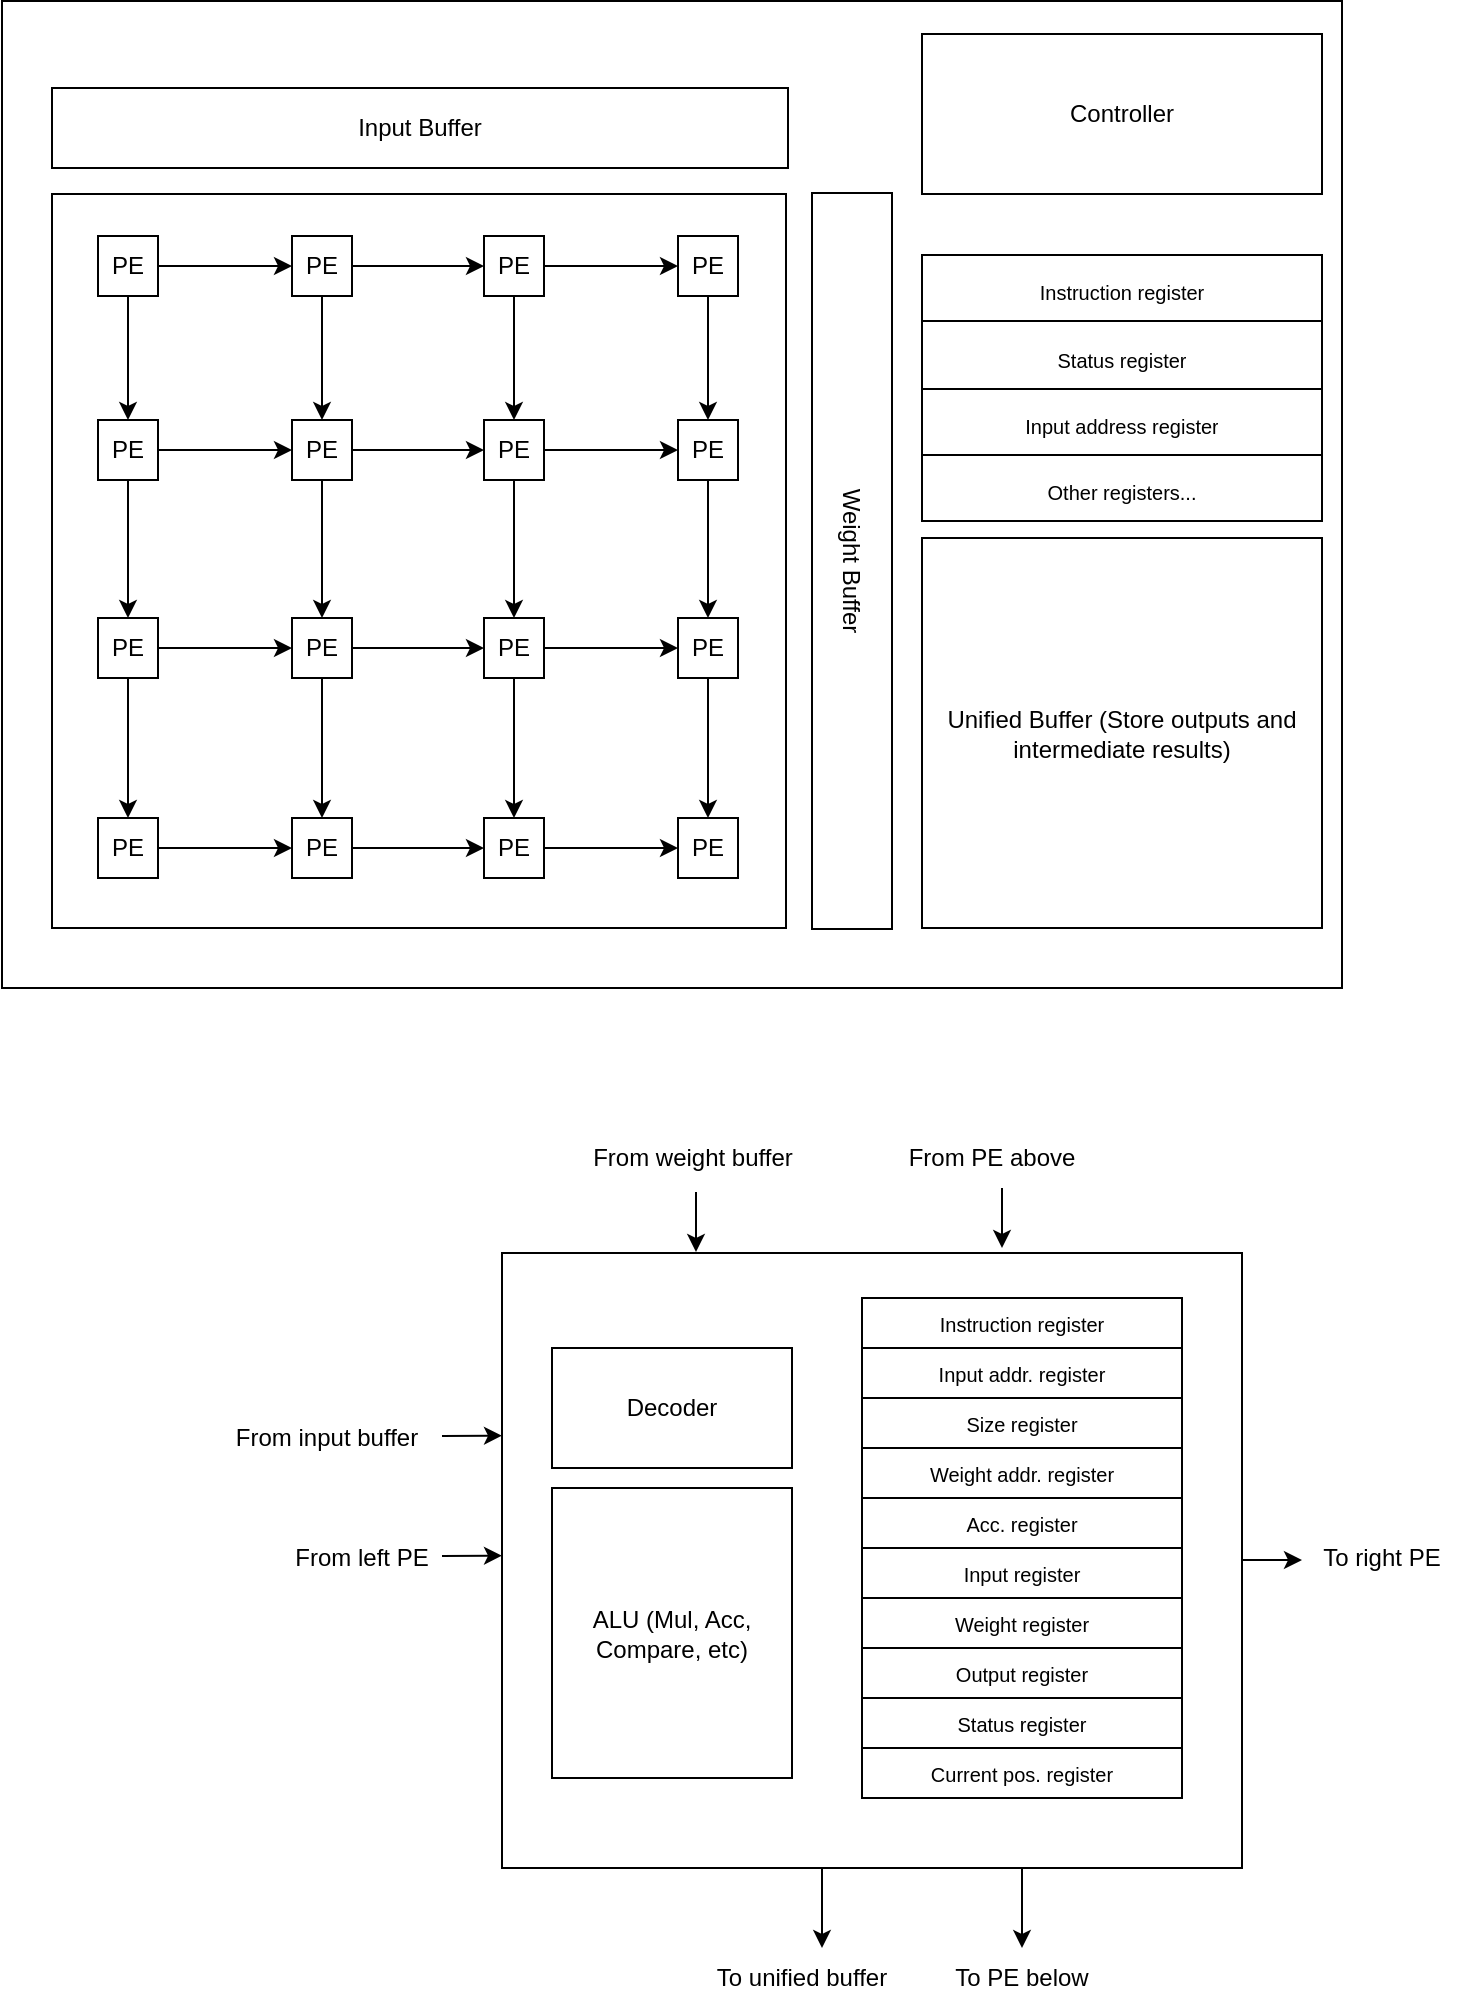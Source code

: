 <mxfile version="22.1.3" type="github">
  <diagram name="Page-1" id="MLi_b8CRW8CIYBqJFgWO">
    <mxGraphModel dx="1346" dy="762" grid="1" gridSize="10" guides="1" tooltips="1" connect="1" arrows="1" fold="1" page="1" pageScale="1" pageWidth="850" pageHeight="1100" math="0" shadow="0">
      <root>
        <mxCell id="0" />
        <mxCell id="1" parent="0" />
        <mxCell id="Yna0Ybnk2GWHzLcwSec_-2" value="" style="rounded=0;whiteSpace=wrap;html=1;" vertex="1" parent="1">
          <mxGeometry x="80" y="176.5" width="670" height="493.5" as="geometry" />
        </mxCell>
        <mxCell id="Yna0Ybnk2GWHzLcwSec_-39" value="" style="whiteSpace=wrap;html=1;aspect=fixed;shadow=0;" vertex="1" parent="1">
          <mxGeometry x="105" y="273" width="367" height="367" as="geometry" />
        </mxCell>
        <mxCell id="Yna0Ybnk2GWHzLcwSec_-23" value="PE" style="whiteSpace=wrap;html=1;aspect=fixed;" vertex="1" parent="1">
          <mxGeometry x="418" y="585" width="30" height="30" as="geometry" />
        </mxCell>
        <mxCell id="Yna0Ybnk2GWHzLcwSec_-63" style="edgeStyle=orthogonalEdgeStyle;rounded=0;orthogonalLoop=1;jettySize=auto;html=1;entryX=0;entryY=0.5;entryDx=0;entryDy=0;" edge="1" parent="1" source="Yna0Ybnk2GWHzLcwSec_-24" target="Yna0Ybnk2GWHzLcwSec_-23">
          <mxGeometry relative="1" as="geometry" />
        </mxCell>
        <mxCell id="Yna0Ybnk2GWHzLcwSec_-24" value="PE" style="whiteSpace=wrap;html=1;aspect=fixed;" vertex="1" parent="1">
          <mxGeometry x="321" y="585" width="30" height="30" as="geometry" />
        </mxCell>
        <mxCell id="Yna0Ybnk2GWHzLcwSec_-62" style="edgeStyle=orthogonalEdgeStyle;rounded=0;orthogonalLoop=1;jettySize=auto;html=1;entryX=0;entryY=0.5;entryDx=0;entryDy=0;" edge="1" parent="1" source="Yna0Ybnk2GWHzLcwSec_-25" target="Yna0Ybnk2GWHzLcwSec_-24">
          <mxGeometry relative="1" as="geometry" />
        </mxCell>
        <mxCell id="Yna0Ybnk2GWHzLcwSec_-25" value="PE" style="whiteSpace=wrap;html=1;aspect=fixed;" vertex="1" parent="1">
          <mxGeometry x="225" y="585" width="30" height="30" as="geometry" />
        </mxCell>
        <mxCell id="Yna0Ybnk2GWHzLcwSec_-61" style="edgeStyle=orthogonalEdgeStyle;rounded=0;orthogonalLoop=1;jettySize=auto;html=1;entryX=0;entryY=0.5;entryDx=0;entryDy=0;" edge="1" parent="1" source="Yna0Ybnk2GWHzLcwSec_-26" target="Yna0Ybnk2GWHzLcwSec_-25">
          <mxGeometry relative="1" as="geometry" />
        </mxCell>
        <mxCell id="Yna0Ybnk2GWHzLcwSec_-26" value="PE" style="whiteSpace=wrap;html=1;aspect=fixed;" vertex="1" parent="1">
          <mxGeometry x="128" y="585" width="30" height="30" as="geometry" />
        </mxCell>
        <mxCell id="Yna0Ybnk2GWHzLcwSec_-54" style="edgeStyle=orthogonalEdgeStyle;rounded=0;orthogonalLoop=1;jettySize=auto;html=1;" edge="1" parent="1" source="Yna0Ybnk2GWHzLcwSec_-27" target="Yna0Ybnk2GWHzLcwSec_-28">
          <mxGeometry relative="1" as="geometry" />
        </mxCell>
        <mxCell id="Yna0Ybnk2GWHzLcwSec_-60" style="edgeStyle=orthogonalEdgeStyle;rounded=0;orthogonalLoop=1;jettySize=auto;html=1;entryX=0.5;entryY=0;entryDx=0;entryDy=0;" edge="1" parent="1" source="Yna0Ybnk2GWHzLcwSec_-27" target="Yna0Ybnk2GWHzLcwSec_-26">
          <mxGeometry relative="1" as="geometry" />
        </mxCell>
        <mxCell id="Yna0Ybnk2GWHzLcwSec_-27" value="PE" style="whiteSpace=wrap;html=1;aspect=fixed;" vertex="1" parent="1">
          <mxGeometry x="128" y="485" width="30" height="30" as="geometry" />
        </mxCell>
        <mxCell id="Yna0Ybnk2GWHzLcwSec_-55" style="edgeStyle=orthogonalEdgeStyle;rounded=0;orthogonalLoop=1;jettySize=auto;html=1;entryX=0;entryY=0.5;entryDx=0;entryDy=0;" edge="1" parent="1" source="Yna0Ybnk2GWHzLcwSec_-28" target="Yna0Ybnk2GWHzLcwSec_-29">
          <mxGeometry relative="1" as="geometry" />
        </mxCell>
        <mxCell id="Yna0Ybnk2GWHzLcwSec_-59" style="edgeStyle=orthogonalEdgeStyle;rounded=0;orthogonalLoop=1;jettySize=auto;html=1;entryX=0.5;entryY=0;entryDx=0;entryDy=0;" edge="1" parent="1" source="Yna0Ybnk2GWHzLcwSec_-28" target="Yna0Ybnk2GWHzLcwSec_-25">
          <mxGeometry relative="1" as="geometry">
            <mxPoint x="240" y="581" as="targetPoint" />
          </mxGeometry>
        </mxCell>
        <mxCell id="Yna0Ybnk2GWHzLcwSec_-28" value="PE" style="whiteSpace=wrap;html=1;aspect=fixed;" vertex="1" parent="1">
          <mxGeometry x="225" y="485" width="30" height="30" as="geometry" />
        </mxCell>
        <mxCell id="Yna0Ybnk2GWHzLcwSec_-56" style="edgeStyle=orthogonalEdgeStyle;rounded=0;orthogonalLoop=1;jettySize=auto;html=1;entryX=0;entryY=0.5;entryDx=0;entryDy=0;" edge="1" parent="1" source="Yna0Ybnk2GWHzLcwSec_-29" target="Yna0Ybnk2GWHzLcwSec_-30">
          <mxGeometry relative="1" as="geometry" />
        </mxCell>
        <mxCell id="Yna0Ybnk2GWHzLcwSec_-58" style="edgeStyle=orthogonalEdgeStyle;rounded=0;orthogonalLoop=1;jettySize=auto;html=1;entryX=0.5;entryY=0;entryDx=0;entryDy=0;" edge="1" parent="1" source="Yna0Ybnk2GWHzLcwSec_-29" target="Yna0Ybnk2GWHzLcwSec_-24">
          <mxGeometry relative="1" as="geometry" />
        </mxCell>
        <mxCell id="Yna0Ybnk2GWHzLcwSec_-29" value="PE" style="whiteSpace=wrap;html=1;aspect=fixed;" vertex="1" parent="1">
          <mxGeometry x="321" y="485" width="30" height="30" as="geometry" />
        </mxCell>
        <mxCell id="Yna0Ybnk2GWHzLcwSec_-57" style="edgeStyle=orthogonalEdgeStyle;rounded=0;orthogonalLoop=1;jettySize=auto;html=1;entryX=0.5;entryY=0;entryDx=0;entryDy=0;" edge="1" parent="1" source="Yna0Ybnk2GWHzLcwSec_-30" target="Yna0Ybnk2GWHzLcwSec_-23">
          <mxGeometry relative="1" as="geometry" />
        </mxCell>
        <mxCell id="Yna0Ybnk2GWHzLcwSec_-30" value="PE" style="whiteSpace=wrap;html=1;aspect=fixed;" vertex="1" parent="1">
          <mxGeometry x="418" y="485" width="30" height="30" as="geometry" />
        </mxCell>
        <mxCell id="Yna0Ybnk2GWHzLcwSec_-50" style="edgeStyle=orthogonalEdgeStyle;rounded=0;orthogonalLoop=1;jettySize=auto;html=1;" edge="1" parent="1" source="Yna0Ybnk2GWHzLcwSec_-31" target="Yna0Ybnk2GWHzLcwSec_-30">
          <mxGeometry relative="1" as="geometry" />
        </mxCell>
        <mxCell id="Yna0Ybnk2GWHzLcwSec_-31" value="PE" style="whiteSpace=wrap;html=1;aspect=fixed;" vertex="1" parent="1">
          <mxGeometry x="418" y="386" width="30" height="30" as="geometry" />
        </mxCell>
        <mxCell id="Yna0Ybnk2GWHzLcwSec_-49" style="edgeStyle=orthogonalEdgeStyle;rounded=0;orthogonalLoop=1;jettySize=auto;html=1;entryX=0;entryY=0.5;entryDx=0;entryDy=0;" edge="1" parent="1" source="Yna0Ybnk2GWHzLcwSec_-32" target="Yna0Ybnk2GWHzLcwSec_-31">
          <mxGeometry relative="1" as="geometry" />
        </mxCell>
        <mxCell id="Yna0Ybnk2GWHzLcwSec_-51" style="edgeStyle=orthogonalEdgeStyle;rounded=0;orthogonalLoop=1;jettySize=auto;html=1;" edge="1" parent="1" source="Yna0Ybnk2GWHzLcwSec_-32" target="Yna0Ybnk2GWHzLcwSec_-29">
          <mxGeometry relative="1" as="geometry" />
        </mxCell>
        <mxCell id="Yna0Ybnk2GWHzLcwSec_-32" value="PE" style="whiteSpace=wrap;html=1;aspect=fixed;" vertex="1" parent="1">
          <mxGeometry x="321" y="386" width="30" height="30" as="geometry" />
        </mxCell>
        <mxCell id="Yna0Ybnk2GWHzLcwSec_-48" style="edgeStyle=orthogonalEdgeStyle;rounded=0;orthogonalLoop=1;jettySize=auto;html=1;entryX=0;entryY=0.5;entryDx=0;entryDy=0;" edge="1" parent="1" source="Yna0Ybnk2GWHzLcwSec_-33" target="Yna0Ybnk2GWHzLcwSec_-32">
          <mxGeometry relative="1" as="geometry" />
        </mxCell>
        <mxCell id="Yna0Ybnk2GWHzLcwSec_-52" style="edgeStyle=orthogonalEdgeStyle;rounded=0;orthogonalLoop=1;jettySize=auto;html=1;entryX=0.5;entryY=0;entryDx=0;entryDy=0;" edge="1" parent="1" source="Yna0Ybnk2GWHzLcwSec_-33" target="Yna0Ybnk2GWHzLcwSec_-28">
          <mxGeometry relative="1" as="geometry" />
        </mxCell>
        <mxCell id="Yna0Ybnk2GWHzLcwSec_-33" value="PE" style="whiteSpace=wrap;html=1;aspect=fixed;" vertex="1" parent="1">
          <mxGeometry x="225" y="386" width="30" height="30" as="geometry" />
        </mxCell>
        <mxCell id="Yna0Ybnk2GWHzLcwSec_-47" style="edgeStyle=orthogonalEdgeStyle;rounded=0;orthogonalLoop=1;jettySize=auto;html=1;entryX=0;entryY=0.5;entryDx=0;entryDy=0;" edge="1" parent="1" source="Yna0Ybnk2GWHzLcwSec_-34" target="Yna0Ybnk2GWHzLcwSec_-33">
          <mxGeometry relative="1" as="geometry" />
        </mxCell>
        <mxCell id="Yna0Ybnk2GWHzLcwSec_-53" style="edgeStyle=orthogonalEdgeStyle;rounded=0;orthogonalLoop=1;jettySize=auto;html=1;entryX=0.5;entryY=0;entryDx=0;entryDy=0;" edge="1" parent="1" source="Yna0Ybnk2GWHzLcwSec_-34" target="Yna0Ybnk2GWHzLcwSec_-27">
          <mxGeometry relative="1" as="geometry" />
        </mxCell>
        <mxCell id="Yna0Ybnk2GWHzLcwSec_-34" value="PE" style="whiteSpace=wrap;html=1;aspect=fixed;" vertex="1" parent="1">
          <mxGeometry x="128" y="386" width="30" height="30" as="geometry" />
        </mxCell>
        <mxCell id="Yna0Ybnk2GWHzLcwSec_-40" style="edgeStyle=orthogonalEdgeStyle;rounded=0;orthogonalLoop=1;jettySize=auto;html=1;entryX=0;entryY=0.5;entryDx=0;entryDy=0;" edge="1" parent="1" source="Yna0Ybnk2GWHzLcwSec_-35" target="Yna0Ybnk2GWHzLcwSec_-36">
          <mxGeometry relative="1" as="geometry" />
        </mxCell>
        <mxCell id="Yna0Ybnk2GWHzLcwSec_-43" style="edgeStyle=orthogonalEdgeStyle;rounded=0;orthogonalLoop=1;jettySize=auto;html=1;entryX=0.5;entryY=0;entryDx=0;entryDy=0;" edge="1" parent="1" source="Yna0Ybnk2GWHzLcwSec_-35" target="Yna0Ybnk2GWHzLcwSec_-34">
          <mxGeometry relative="1" as="geometry" />
        </mxCell>
        <mxCell id="Yna0Ybnk2GWHzLcwSec_-35" value="PE" style="whiteSpace=wrap;html=1;aspect=fixed;" vertex="1" parent="1">
          <mxGeometry x="128" y="294" width="30" height="30" as="geometry" />
        </mxCell>
        <mxCell id="Yna0Ybnk2GWHzLcwSec_-41" style="edgeStyle=orthogonalEdgeStyle;rounded=0;orthogonalLoop=1;jettySize=auto;html=1;entryX=0;entryY=0.5;entryDx=0;entryDy=0;" edge="1" parent="1" source="Yna0Ybnk2GWHzLcwSec_-36" target="Yna0Ybnk2GWHzLcwSec_-37">
          <mxGeometry relative="1" as="geometry" />
        </mxCell>
        <mxCell id="Yna0Ybnk2GWHzLcwSec_-44" style="edgeStyle=orthogonalEdgeStyle;rounded=0;orthogonalLoop=1;jettySize=auto;html=1;entryX=0.5;entryY=0;entryDx=0;entryDy=0;" edge="1" parent="1" source="Yna0Ybnk2GWHzLcwSec_-36" target="Yna0Ybnk2GWHzLcwSec_-33">
          <mxGeometry relative="1" as="geometry" />
        </mxCell>
        <mxCell id="Yna0Ybnk2GWHzLcwSec_-36" value="PE" style="whiteSpace=wrap;html=1;aspect=fixed;" vertex="1" parent="1">
          <mxGeometry x="225" y="294" width="30" height="30" as="geometry" />
        </mxCell>
        <mxCell id="Yna0Ybnk2GWHzLcwSec_-42" style="edgeStyle=orthogonalEdgeStyle;rounded=0;orthogonalLoop=1;jettySize=auto;html=1;entryX=0;entryY=0.5;entryDx=0;entryDy=0;" edge="1" parent="1" source="Yna0Ybnk2GWHzLcwSec_-37" target="Yna0Ybnk2GWHzLcwSec_-38">
          <mxGeometry relative="1" as="geometry" />
        </mxCell>
        <mxCell id="Yna0Ybnk2GWHzLcwSec_-45" style="edgeStyle=orthogonalEdgeStyle;rounded=0;orthogonalLoop=1;jettySize=auto;html=1;entryX=0.5;entryY=0;entryDx=0;entryDy=0;" edge="1" parent="1" source="Yna0Ybnk2GWHzLcwSec_-37" target="Yna0Ybnk2GWHzLcwSec_-32">
          <mxGeometry relative="1" as="geometry" />
        </mxCell>
        <mxCell id="Yna0Ybnk2GWHzLcwSec_-37" value="PE" style="whiteSpace=wrap;html=1;aspect=fixed;" vertex="1" parent="1">
          <mxGeometry x="321" y="294" width="30" height="30" as="geometry" />
        </mxCell>
        <mxCell id="Yna0Ybnk2GWHzLcwSec_-46" style="edgeStyle=orthogonalEdgeStyle;rounded=0;orthogonalLoop=1;jettySize=auto;html=1;" edge="1" parent="1" source="Yna0Ybnk2GWHzLcwSec_-38" target="Yna0Ybnk2GWHzLcwSec_-31">
          <mxGeometry relative="1" as="geometry" />
        </mxCell>
        <mxCell id="Yna0Ybnk2GWHzLcwSec_-38" value="PE" style="whiteSpace=wrap;html=1;aspect=fixed;" vertex="1" parent="1">
          <mxGeometry x="418" y="294" width="30" height="30" as="geometry" />
        </mxCell>
        <mxCell id="Yna0Ybnk2GWHzLcwSec_-65" value="Input Buffer" style="rounded=0;whiteSpace=wrap;html=1;" vertex="1" parent="1">
          <mxGeometry x="105" y="220" width="368" height="40" as="geometry" />
        </mxCell>
        <mxCell id="Yna0Ybnk2GWHzLcwSec_-66" value="Unified Buffer (Store outputs and intermediate results)" style="rounded=0;whiteSpace=wrap;html=1;" vertex="1" parent="1">
          <mxGeometry x="540" y="445" width="200" height="195" as="geometry" />
        </mxCell>
        <mxCell id="Yna0Ybnk2GWHzLcwSec_-67" value="Weight Buffer" style="rounded=0;whiteSpace=wrap;html=1;rotation=90;" vertex="1" parent="1">
          <mxGeometry x="321" y="436.5" width="368" height="40" as="geometry" />
        </mxCell>
        <mxCell id="Yna0Ybnk2GWHzLcwSec_-68" value="Controller" style="rounded=0;whiteSpace=wrap;html=1;" vertex="1" parent="1">
          <mxGeometry x="540" y="193" width="200" height="80" as="geometry" />
        </mxCell>
        <mxCell id="Yna0Ybnk2GWHzLcwSec_-70" value="" style="shape=table;startSize=0;container=1;collapsible=0;childLayout=tableLayout;fontSize=16;" vertex="1" parent="1">
          <mxGeometry x="540" y="303.5" width="200" height="133" as="geometry" />
        </mxCell>
        <mxCell id="Yna0Ybnk2GWHzLcwSec_-71" value="" style="shape=tableRow;horizontal=0;startSize=0;swimlaneHead=0;swimlaneBody=0;strokeColor=inherit;top=0;left=0;bottom=0;right=0;collapsible=0;dropTarget=0;fillColor=none;points=[[0,0.5],[1,0.5]];portConstraint=eastwest;fontSize=16;" vertex="1" parent="Yna0Ybnk2GWHzLcwSec_-70">
          <mxGeometry width="200" height="33" as="geometry" />
        </mxCell>
        <mxCell id="Yna0Ybnk2GWHzLcwSec_-72" value="&lt;font style=&quot;font-size: 10px;&quot;&gt;Instruction register&lt;/font&gt;" style="shape=partialRectangle;html=1;whiteSpace=wrap;connectable=0;strokeColor=inherit;overflow=hidden;fillColor=none;top=0;left=0;bottom=0;right=0;pointerEvents=1;fontSize=16;" vertex="1" parent="Yna0Ybnk2GWHzLcwSec_-71">
          <mxGeometry width="200" height="33" as="geometry">
            <mxRectangle width="200" height="33" as="alternateBounds" />
          </mxGeometry>
        </mxCell>
        <mxCell id="Yna0Ybnk2GWHzLcwSec_-75" value="" style="shape=tableRow;horizontal=0;startSize=0;swimlaneHead=0;swimlaneBody=0;strokeColor=inherit;top=0;left=0;bottom=0;right=0;collapsible=0;dropTarget=0;fillColor=none;points=[[0,0.5],[1,0.5]];portConstraint=eastwest;fontSize=16;" vertex="1" parent="Yna0Ybnk2GWHzLcwSec_-70">
          <mxGeometry y="33" width="200" height="34" as="geometry" />
        </mxCell>
        <mxCell id="Yna0Ybnk2GWHzLcwSec_-76" value="&lt;font style=&quot;font-size: 10px;&quot;&gt;&lt;font style=&quot;font-size: 10px;&quot;&gt;Status&amp;nbsp;&lt;/font&gt;register&lt;/font&gt;" style="shape=partialRectangle;html=1;whiteSpace=wrap;connectable=0;strokeColor=inherit;overflow=hidden;fillColor=none;top=0;left=0;bottom=0;right=0;pointerEvents=1;fontSize=16;" vertex="1" parent="Yna0Ybnk2GWHzLcwSec_-75">
          <mxGeometry width="200" height="34" as="geometry">
            <mxRectangle width="200" height="34" as="alternateBounds" />
          </mxGeometry>
        </mxCell>
        <mxCell id="Yna0Ybnk2GWHzLcwSec_-86" style="shape=tableRow;horizontal=0;startSize=0;swimlaneHead=0;swimlaneBody=0;strokeColor=inherit;top=0;left=0;bottom=0;right=0;collapsible=0;dropTarget=0;fillColor=none;points=[[0,0.5],[1,0.5]];portConstraint=eastwest;fontSize=16;" vertex="1" parent="Yna0Ybnk2GWHzLcwSec_-70">
          <mxGeometry y="67" width="200" height="33" as="geometry" />
        </mxCell>
        <mxCell id="Yna0Ybnk2GWHzLcwSec_-87" value="&lt;span style=&quot;font-size: 10px;&quot;&gt;Input address register&lt;/span&gt;" style="shape=partialRectangle;html=1;whiteSpace=wrap;connectable=0;strokeColor=inherit;overflow=hidden;fillColor=none;top=0;left=0;bottom=0;right=0;pointerEvents=1;fontSize=16;" vertex="1" parent="Yna0Ybnk2GWHzLcwSec_-86">
          <mxGeometry width="200" height="33" as="geometry">
            <mxRectangle width="200" height="33" as="alternateBounds" />
          </mxGeometry>
        </mxCell>
        <mxCell id="Yna0Ybnk2GWHzLcwSec_-91" style="shape=tableRow;horizontal=0;startSize=0;swimlaneHead=0;swimlaneBody=0;strokeColor=inherit;top=0;left=0;bottom=0;right=0;collapsible=0;dropTarget=0;fillColor=none;points=[[0,0.5],[1,0.5]];portConstraint=eastwest;fontSize=16;" vertex="1" parent="Yna0Ybnk2GWHzLcwSec_-70">
          <mxGeometry y="100" width="200" height="33" as="geometry" />
        </mxCell>
        <mxCell id="Yna0Ybnk2GWHzLcwSec_-92" value="&lt;font style=&quot;font-size: 10px;&quot;&gt;Other registers...&lt;/font&gt;" style="shape=partialRectangle;html=1;whiteSpace=wrap;connectable=0;strokeColor=inherit;overflow=hidden;fillColor=none;top=0;left=0;bottom=0;right=0;pointerEvents=1;fontSize=16;" vertex="1" parent="Yna0Ybnk2GWHzLcwSec_-91">
          <mxGeometry width="200" height="33" as="geometry">
            <mxRectangle width="200" height="33" as="alternateBounds" />
          </mxGeometry>
        </mxCell>
        <mxCell id="Yna0Ybnk2GWHzLcwSec_-106" style="edgeStyle=orthogonalEdgeStyle;rounded=0;orthogonalLoop=1;jettySize=auto;html=1;" edge="1" parent="1">
          <mxGeometry relative="1" as="geometry">
            <mxPoint x="730" y="956" as="targetPoint" />
            <mxPoint x="700" y="956" as="sourcePoint" />
            <Array as="points">
              <mxPoint x="720" y="956" />
            </Array>
          </mxGeometry>
        </mxCell>
        <mxCell id="Yna0Ybnk2GWHzLcwSec_-107" style="edgeStyle=orthogonalEdgeStyle;rounded=0;orthogonalLoop=1;jettySize=auto;html=1;" edge="1" parent="1" source="Yna0Ybnk2GWHzLcwSec_-93">
          <mxGeometry relative="1" as="geometry">
            <mxPoint x="490" y="1150" as="targetPoint" />
            <Array as="points">
              <mxPoint x="490" y="1150" />
            </Array>
          </mxGeometry>
        </mxCell>
        <mxCell id="Yna0Ybnk2GWHzLcwSec_-125" style="edgeStyle=orthogonalEdgeStyle;rounded=0;orthogonalLoop=1;jettySize=auto;html=1;" edge="1" parent="1" source="Yna0Ybnk2GWHzLcwSec_-93" target="Yna0Ybnk2GWHzLcwSec_-122">
          <mxGeometry relative="1" as="geometry">
            <Array as="points">
              <mxPoint x="590" y="1120" />
              <mxPoint x="590" y="1120" />
            </Array>
          </mxGeometry>
        </mxCell>
        <mxCell id="Yna0Ybnk2GWHzLcwSec_-93" value="" style="rounded=0;whiteSpace=wrap;html=1;" vertex="1" parent="1">
          <mxGeometry x="330" y="802.5" width="370" height="307.5" as="geometry" />
        </mxCell>
        <mxCell id="Yna0Ybnk2GWHzLcwSec_-94" value="Decoder" style="rounded=0;whiteSpace=wrap;html=1;" vertex="1" parent="1">
          <mxGeometry x="355" y="850" width="120" height="60" as="geometry" />
        </mxCell>
        <mxCell id="Yna0Ybnk2GWHzLcwSec_-95" value="ALU (Mul, Acc, Compare, etc)" style="rounded=0;whiteSpace=wrap;html=1;" vertex="1" parent="1">
          <mxGeometry x="355" y="920" width="120" height="145" as="geometry" />
        </mxCell>
        <mxCell id="Yna0Ybnk2GWHzLcwSec_-96" value="Input addr. register" style="rounded=0;whiteSpace=wrap;html=1;fontSize=10;" vertex="1" parent="1">
          <mxGeometry x="510" y="850" width="160" height="25" as="geometry" />
        </mxCell>
        <mxCell id="Yna0Ybnk2GWHzLcwSec_-97" value="Size register" style="rounded=0;whiteSpace=wrap;html=1;fontSize=10;" vertex="1" parent="1">
          <mxGeometry x="510" y="875" width="160" height="25" as="geometry" />
        </mxCell>
        <mxCell id="Yna0Ybnk2GWHzLcwSec_-98" value="Weight addr. register" style="rounded=0;whiteSpace=wrap;html=1;fontSize=10;" vertex="1" parent="1">
          <mxGeometry x="510" y="900" width="160" height="25" as="geometry" />
        </mxCell>
        <mxCell id="Yna0Ybnk2GWHzLcwSec_-99" value="Instruction register" style="rounded=0;whiteSpace=wrap;html=1;fontSize=10;" vertex="1" parent="1">
          <mxGeometry x="510" y="825" width="160" height="25" as="geometry" />
        </mxCell>
        <mxCell id="Yna0Ybnk2GWHzLcwSec_-100" value="Acc. register" style="rounded=0;whiteSpace=wrap;html=1;fontSize=10;" vertex="1" parent="1">
          <mxGeometry x="510" y="925" width="160" height="25" as="geometry" />
        </mxCell>
        <mxCell id="Yna0Ybnk2GWHzLcwSec_-101" value="Output register" style="rounded=0;whiteSpace=wrap;html=1;fontSize=10;" vertex="1" parent="1">
          <mxGeometry x="510" y="1000" width="160" height="25" as="geometry" />
        </mxCell>
        <mxCell id="Yna0Ybnk2GWHzLcwSec_-102" value="Input register" style="rounded=0;whiteSpace=wrap;html=1;fontSize=10;" vertex="1" parent="1">
          <mxGeometry x="510" y="950" width="160" height="25" as="geometry" />
        </mxCell>
        <mxCell id="Yna0Ybnk2GWHzLcwSec_-103" value="Weight register" style="rounded=0;whiteSpace=wrap;html=1;fontSize=10;" vertex="1" parent="1">
          <mxGeometry x="510" y="975" width="160" height="25" as="geometry" />
        </mxCell>
        <mxCell id="Yna0Ybnk2GWHzLcwSec_-104" value="Status register" style="rounded=0;whiteSpace=wrap;html=1;fontSize=10;" vertex="1" parent="1">
          <mxGeometry x="510" y="1025" width="160" height="25" as="geometry" />
        </mxCell>
        <mxCell id="Yna0Ybnk2GWHzLcwSec_-105" value="Current pos. register" style="rounded=0;whiteSpace=wrap;html=1;fontSize=10;" vertex="1" parent="1">
          <mxGeometry x="510" y="1050" width="160" height="25" as="geometry" />
        </mxCell>
        <mxCell id="Yna0Ybnk2GWHzLcwSec_-110" value="" style="endArrow=classic;html=1;rounded=0;entryX=0;entryY=0.523;entryDx=0;entryDy=0;entryPerimeter=0;" edge="1" parent="1">
          <mxGeometry width="50" height="50" relative="1" as="geometry">
            <mxPoint x="300" y="954" as="sourcePoint" />
            <mxPoint x="330" y="953.86" as="targetPoint" />
          </mxGeometry>
        </mxCell>
        <mxCell id="Yna0Ybnk2GWHzLcwSec_-111" value="" style="endArrow=classic;html=1;rounded=0;" edge="1" parent="1">
          <mxGeometry width="50" height="50" relative="1" as="geometry">
            <mxPoint x="427" y="772" as="sourcePoint" />
            <mxPoint x="427" y="802" as="targetPoint" />
            <Array as="points">
              <mxPoint x="427" y="772" />
            </Array>
          </mxGeometry>
        </mxCell>
        <mxCell id="Yna0Ybnk2GWHzLcwSec_-112" value="" style="endArrow=classic;html=1;rounded=0;" edge="1" parent="1">
          <mxGeometry width="50" height="50" relative="1" as="geometry">
            <mxPoint x="580" y="780" as="sourcePoint" />
            <mxPoint x="580" y="800" as="targetPoint" />
            <Array as="points">
              <mxPoint x="580" y="770" />
              <mxPoint x="580" y="780" />
            </Array>
          </mxGeometry>
        </mxCell>
        <mxCell id="Yna0Ybnk2GWHzLcwSec_-113" value="From weight buffer" style="text;html=1;strokeColor=none;fillColor=none;align=center;verticalAlign=middle;whiteSpace=wrap;rounded=0;" vertex="1" parent="1">
          <mxGeometry x="369" y="740" width="113" height="30" as="geometry" />
        </mxCell>
        <mxCell id="Yna0Ybnk2GWHzLcwSec_-114" value="From PE above" style="text;html=1;strokeColor=none;fillColor=none;align=center;verticalAlign=middle;whiteSpace=wrap;rounded=0;" vertex="1" parent="1">
          <mxGeometry x="520" y="740" width="110" height="30" as="geometry" />
        </mxCell>
        <mxCell id="Yna0Ybnk2GWHzLcwSec_-115" value="From left PE" style="text;html=1;strokeColor=none;fillColor=none;align=center;verticalAlign=middle;whiteSpace=wrap;rounded=0;" vertex="1" parent="1">
          <mxGeometry x="220" y="940" width="80" height="30" as="geometry" />
        </mxCell>
        <mxCell id="Yna0Ybnk2GWHzLcwSec_-116" value="To right PE" style="text;html=1;strokeColor=none;fillColor=none;align=center;verticalAlign=middle;whiteSpace=wrap;rounded=0;" vertex="1" parent="1">
          <mxGeometry x="730" y="940" width="80" height="30" as="geometry" />
        </mxCell>
        <mxCell id="Yna0Ybnk2GWHzLcwSec_-120" value="" style="endArrow=classic;html=1;rounded=0;entryX=0;entryY=0.523;entryDx=0;entryDy=0;entryPerimeter=0;" edge="1" parent="1">
          <mxGeometry width="50" height="50" relative="1" as="geometry">
            <mxPoint x="300" y="894" as="sourcePoint" />
            <mxPoint x="330" y="893.86" as="targetPoint" />
          </mxGeometry>
        </mxCell>
        <mxCell id="Yna0Ybnk2GWHzLcwSec_-121" value="From input buffer" style="text;html=1;strokeColor=none;fillColor=none;align=center;verticalAlign=middle;whiteSpace=wrap;rounded=0;" vertex="1" parent="1">
          <mxGeometry x="185" y="880" width="115" height="30" as="geometry" />
        </mxCell>
        <mxCell id="Yna0Ybnk2GWHzLcwSec_-122" value="To PE below" style="text;html=1;strokeColor=none;fillColor=none;align=center;verticalAlign=middle;whiteSpace=wrap;rounded=0;" vertex="1" parent="1">
          <mxGeometry x="550" y="1150" width="80" height="30" as="geometry" />
        </mxCell>
        <mxCell id="Yna0Ybnk2GWHzLcwSec_-124" value="To unified buffer" style="text;html=1;strokeColor=none;fillColor=none;align=center;verticalAlign=middle;whiteSpace=wrap;rounded=0;" vertex="1" parent="1">
          <mxGeometry x="430" y="1150" width="100" height="30" as="geometry" />
        </mxCell>
      </root>
    </mxGraphModel>
  </diagram>
</mxfile>
